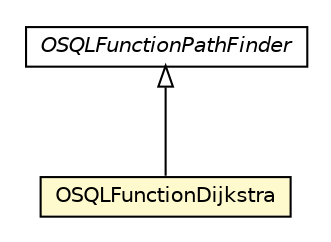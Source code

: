 #!/usr/local/bin/dot
#
# Class diagram 
# Generated by UMLGraph version R5_6-24-gf6e263 (http://www.umlgraph.org/)
#

digraph G {
	edge [fontname="Helvetica",fontsize=10,labelfontname="Helvetica",labelfontsize=10];
	node [fontname="Helvetica",fontsize=10,shape=plaintext];
	nodesep=0.25;
	ranksep=0.5;
	// com.orientechnologies.orient.graph.sql.functions.OSQLFunctionDijkstra
	c3326465 [label=<<table title="com.orientechnologies.orient.graph.sql.functions.OSQLFunctionDijkstra" border="0" cellborder="1" cellspacing="0" cellpadding="2" port="p" bgcolor="lemonChiffon" href="./OSQLFunctionDijkstra.html">
		<tr><td><table border="0" cellspacing="0" cellpadding="1">
<tr><td align="center" balign="center"> OSQLFunctionDijkstra </td></tr>
		</table></td></tr>
		</table>>, URL="./OSQLFunctionDijkstra.html", fontname="Helvetica", fontcolor="black", fontsize=10.0];
	// com.orientechnologies.orient.graph.sql.functions.OSQLFunctionPathFinder
	c3326476 [label=<<table title="com.orientechnologies.orient.graph.sql.functions.OSQLFunctionPathFinder" border="0" cellborder="1" cellspacing="0" cellpadding="2" port="p" href="./OSQLFunctionPathFinder.html">
		<tr><td><table border="0" cellspacing="0" cellpadding="1">
<tr><td align="center" balign="center"><font face="Helvetica-Oblique"> OSQLFunctionPathFinder </font></td></tr>
		</table></td></tr>
		</table>>, URL="./OSQLFunctionPathFinder.html", fontname="Helvetica", fontcolor="black", fontsize=10.0];
	//com.orientechnologies.orient.graph.sql.functions.OSQLFunctionDijkstra extends com.orientechnologies.orient.graph.sql.functions.OSQLFunctionPathFinder
	c3326476:p -> c3326465:p [dir=back,arrowtail=empty];
}

